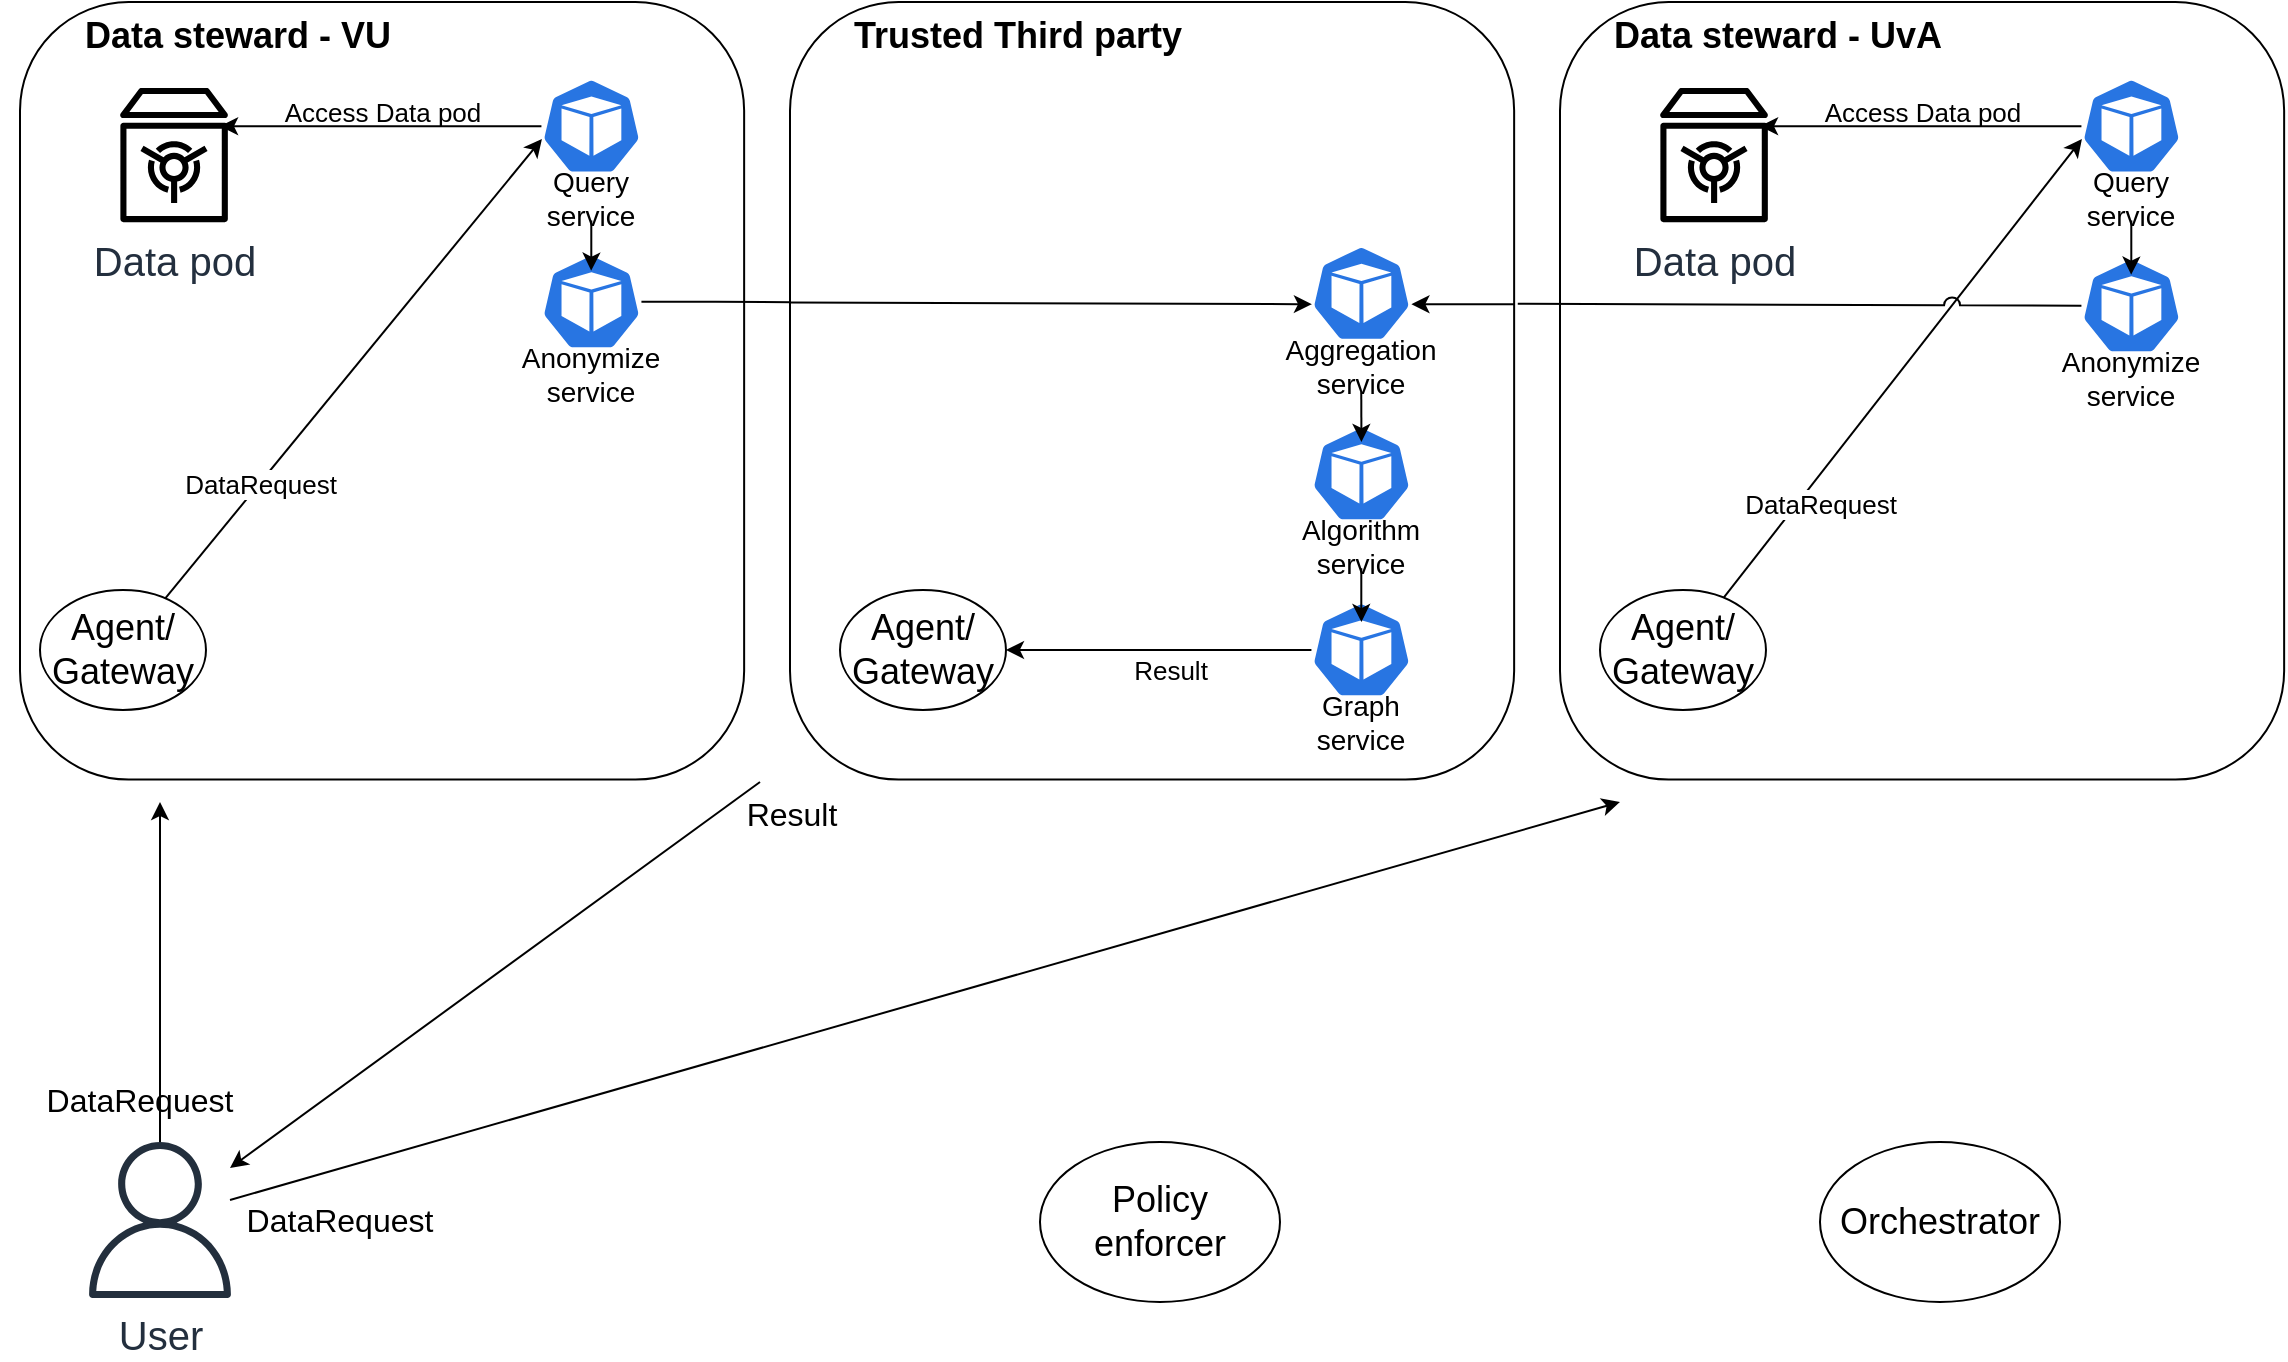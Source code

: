 <mxfile version="21.2.8" type="device">
  <diagram name="Page-1" id="IanU65lXr5YfgjGVrclR">
    <mxGraphModel dx="1313" dy="1036" grid="1" gridSize="10" guides="1" tooltips="1" connect="1" arrows="1" fold="1" page="1" pageScale="1" pageWidth="1169" pageHeight="827" math="0" shadow="0">
      <root>
        <UserObject label="" animation="show h92vyBFQPAxpP5EG-O4V-59 fade&#xa;show h92vyBFQPAxpP5EG-O4V-61 fade&#xa;wait 1000&#xa;" id="0">
          <mxCell />
        </UserObject>
        <mxCell id="1" parent="0" visible="0" />
        <mxCell id="ejBQTjxxGpx7nVnpFVH0-9" value="&lt;font style=&quot;font-size: 18px;&quot;&gt;Orchestrator&lt;/font&gt;" style="ellipse;whiteSpace=wrap;html=1;fontSize=18;" parent="1" vertex="1">
          <mxGeometry x="910" y="630" width="120" height="80" as="geometry" />
        </mxCell>
        <mxCell id="rK9YfflER0Mp0wtVrPLG-1" value="&lt;font style=&quot;font-size: 20px;&quot;&gt;User&lt;/font&gt;" style="sketch=0;outlineConnect=0;fontColor=#232F3E;gradientColor=none;fillColor=#232F3D;strokeColor=none;dashed=0;verticalLabelPosition=bottom;verticalAlign=top;align=center;html=1;fontSize=12;fontStyle=0;aspect=fixed;pointerEvents=1;shape=mxgraph.aws4.user;" parent="1" vertex="1">
          <mxGeometry x="41" y="630" width="78" height="78" as="geometry" />
        </mxCell>
        <mxCell id="ejBQTjxxGpx7nVnpFVH0-27" value="&lt;font style=&quot;font-size: 18px;&quot;&gt;Policy enforcer&lt;/font&gt;" style="ellipse;whiteSpace=wrap;html=1;fontSize=18;" parent="1" vertex="1">
          <mxGeometry x="520" y="630" width="120" height="80" as="geometry" />
        </mxCell>
        <mxCell id="1hLJXNPvr-CjMOHG3oBd-73" value="" style="group" parent="1" vertex="1" connectable="0">
          <mxGeometry x="10" y="60" width="362.069" height="388.79" as="geometry" />
        </mxCell>
        <mxCell id="1hLJXNPvr-CjMOHG3oBd-45" value="" style="rounded=1;whiteSpace=wrap;html=1;fontSize=18;" parent="1hLJXNPvr-CjMOHG3oBd-73" vertex="1">
          <mxGeometry width="362.069" height="388.79" as="geometry" />
        </mxCell>
        <mxCell id="1hLJXNPvr-CjMOHG3oBd-46" value="&lt;b style=&quot;font-size: 18px;&quot;&gt;Data steward - VU&lt;br&gt;&lt;/b&gt;" style="text;html=1;strokeColor=none;fillColor=none;align=center;verticalAlign=middle;whiteSpace=wrap;rounded=0;fontSize=18;" parent="1hLJXNPvr-CjMOHG3oBd-73" vertex="1">
          <mxGeometry x="20.002" width="177.944" height="34.075" as="geometry" />
        </mxCell>
        <mxCell id="1hLJXNPvr-CjMOHG3oBd-47" value="&lt;font style=&quot;font-size: 20px;&quot;&gt;Data pod&lt;/font&gt;" style="sketch=0;outlineConnect=0;fontColor=#232F3E;gradientColor=none;fillColor=#000000;strokeColor=none;dashed=0;verticalLabelPosition=bottom;verticalAlign=top;align=center;html=1;fontSize=12;fontStyle=0;aspect=fixed;pointerEvents=1;shape=mxgraph.aws4.vault;" parent="1hLJXNPvr-CjMOHG3oBd-73" vertex="1">
          <mxGeometry x="49.998" y="42.544" width="54.027" height="67.972" as="geometry" />
        </mxCell>
        <mxCell id="1hLJXNPvr-CjMOHG3oBd-50" value="&lt;font style=&quot;font-size: 18px;&quot;&gt;Agent/&lt;br&gt;Gateway&lt;br&gt;&lt;/font&gt;" style="ellipse;whiteSpace=wrap;html=1;fontSize=18;" parent="1hLJXNPvr-CjMOHG3oBd-73" vertex="1">
          <mxGeometry x="10" y="294" width="82.99" height="59.94" as="geometry" />
        </mxCell>
        <mxCell id="1hLJXNPvr-CjMOHG3oBd-51" value="" style="group" parent="1hLJXNPvr-CjMOHG3oBd-73" vertex="1" connectable="0">
          <mxGeometry x="257.143" y="37.412" width="57.143" height="71.889" as="geometry" />
        </mxCell>
        <mxCell id="1hLJXNPvr-CjMOHG3oBd-52" value="" style="sketch=0;html=1;dashed=0;whitespace=wrap;fillColor=#2875E2;strokeColor=#ffffff;points=[[0.005,0.63,0],[0.1,0.2,0],[0.9,0.2,0],[0.5,0,0],[0.995,0.63,0],[0.72,0.99,0],[0.5,1,0],[0.28,0.99,0]];verticalLabelPosition=bottom;align=center;verticalAlign=top;shape=mxgraph.kubernetes.icon;prIcon=pod" parent="1hLJXNPvr-CjMOHG3oBd-51" vertex="1">
          <mxGeometry x="3.571" width="50.0" height="49.362" as="geometry" />
        </mxCell>
        <mxCell id="1hLJXNPvr-CjMOHG3oBd-53" value="&lt;font style=&quot;font-size: 14px;&quot;&gt;Query service&lt;/font&gt;" style="text;html=1;strokeColor=none;fillColor=none;align=center;verticalAlign=middle;whiteSpace=wrap;rounded=0;" parent="1hLJXNPvr-CjMOHG3oBd-51" vertex="1">
          <mxGeometry y="49.882" width="57.143" height="22.007" as="geometry" />
        </mxCell>
        <mxCell id="1hLJXNPvr-CjMOHG3oBd-54" value="" style="group" parent="1hLJXNPvr-CjMOHG3oBd-73" vertex="1" connectable="0">
          <mxGeometry x="257.143" y="123.239" width="57.143" height="71.889" as="geometry" />
        </mxCell>
        <mxCell id="1hLJXNPvr-CjMOHG3oBd-55" value="" style="sketch=0;html=1;dashed=0;whitespace=wrap;fillColor=#2875E2;strokeColor=#ffffff;points=[[0.005,0.63,0],[0.1,0.2,0],[0.9,0.2,0],[0.5,0,0],[0.995,0.63,0],[0.72,0.99,0],[0.5,1,0],[0.28,0.99,0]];verticalLabelPosition=bottom;align=center;verticalAlign=top;shape=mxgraph.kubernetes.icon;prIcon=pod" parent="1hLJXNPvr-CjMOHG3oBd-54" vertex="1">
          <mxGeometry x="3.571" width="50.0" height="49.362" as="geometry" />
        </mxCell>
        <mxCell id="1hLJXNPvr-CjMOHG3oBd-56" value="&lt;font style=&quot;font-size: 14px;&quot;&gt;Anonymize service&lt;/font&gt;" style="text;html=1;strokeColor=none;fillColor=none;align=center;verticalAlign=middle;whiteSpace=wrap;rounded=0;" parent="1hLJXNPvr-CjMOHG3oBd-54" vertex="1">
          <mxGeometry y="49.882" width="57.143" height="22.007" as="geometry" />
        </mxCell>
        <mxCell id="1hLJXNPvr-CjMOHG3oBd-57" value="" style="group" parent="1hLJXNPvr-CjMOHG3oBd-73" vertex="1" connectable="0">
          <mxGeometry x="257.143" y="211.267" width="57.143" height="71.889" as="geometry" />
        </mxCell>
        <mxCell id="1hLJXNPvr-CjMOHG3oBd-58" value="" style="sketch=0;html=1;dashed=0;whitespace=wrap;fillColor=#2875E2;strokeColor=#ffffff;points=[[0.005,0.63,0],[0.1,0.2,0],[0.9,0.2,0],[0.5,0,0],[0.995,0.63,0],[0.72,0.99,0],[0.5,1,0],[0.28,0.99,0]];verticalLabelPosition=bottom;align=center;verticalAlign=top;shape=mxgraph.kubernetes.icon;prIcon=pod" parent="1hLJXNPvr-CjMOHG3oBd-57" vertex="1">
          <mxGeometry x="3.571" width="50.0" height="49.362" as="geometry" />
        </mxCell>
        <mxCell id="1hLJXNPvr-CjMOHG3oBd-59" value="&lt;font style=&quot;font-size: 14px;&quot;&gt;Algorithm service&lt;/font&gt;" style="text;html=1;strokeColor=none;fillColor=none;align=center;verticalAlign=middle;whiteSpace=wrap;rounded=0;" parent="1hLJXNPvr-CjMOHG3oBd-57" vertex="1">
          <mxGeometry y="49.882" width="57.143" height="22.007" as="geometry" />
        </mxCell>
        <mxCell id="1hLJXNPvr-CjMOHG3oBd-60" value="" style="group" parent="1hLJXNPvr-CjMOHG3oBd-73" vertex="1" connectable="0">
          <mxGeometry x="257.143" y="299.295" width="57.143" height="71.889" as="geometry" />
        </mxCell>
        <mxCell id="1hLJXNPvr-CjMOHG3oBd-61" value="" style="sketch=0;html=1;dashed=0;whitespace=wrap;fillColor=#2875E2;strokeColor=#ffffff;points=[[0.005,0.63,0],[0.1,0.2,0],[0.9,0.2,0],[0.5,0,0],[0.995,0.63,0],[0.72,0.99,0],[0.5,1,0],[0.28,0.99,0]];verticalLabelPosition=bottom;align=center;verticalAlign=top;shape=mxgraph.kubernetes.icon;prIcon=pod" parent="1hLJXNPvr-CjMOHG3oBd-60" vertex="1">
          <mxGeometry x="3.571" width="50.0" height="49.362" as="geometry" />
        </mxCell>
        <mxCell id="1hLJXNPvr-CjMOHG3oBd-62" value="&lt;font style=&quot;font-size: 14px;&quot;&gt;Graph service&lt;/font&gt;" style="text;html=1;strokeColor=none;fillColor=none;align=center;verticalAlign=middle;whiteSpace=wrap;rounded=0;" parent="1hLJXNPvr-CjMOHG3oBd-60" vertex="1">
          <mxGeometry y="49.882" width="57.143" height="22.007" as="geometry" />
        </mxCell>
        <mxCell id="1hLJXNPvr-CjMOHG3oBd-65" value="&lt;font style=&quot;font-size: 13px;&quot;&gt;Access Data pod&lt;/font&gt;" style="edgeLabel;html=1;align=center;verticalAlign=middle;resizable=0;points=[];" parent="1hLJXNPvr-CjMOHG3oBd-73" vertex="1" connectable="0">
          <mxGeometry x="180.714" y="55.111" as="geometry" />
        </mxCell>
        <mxCell id="1hLJXNPvr-CjMOHG3oBd-69" style="edgeStyle=orthogonalEdgeStyle;rounded=0;orthogonalLoop=1;jettySize=auto;html=1;entryX=0.497;entryY=0.184;entryDx=0;entryDy=0;entryPerimeter=0;" parent="1hLJXNPvr-CjMOHG3oBd-73" source="1hLJXNPvr-CjMOHG3oBd-53" target="1hLJXNPvr-CjMOHG3oBd-55" edge="1">
          <mxGeometry relative="1" as="geometry" />
        </mxCell>
        <mxCell id="1hLJXNPvr-CjMOHG3oBd-70" style="edgeStyle=orthogonalEdgeStyle;rounded=0;orthogonalLoop=1;jettySize=auto;html=1;entryX=0.5;entryY=0.177;entryDx=0;entryDy=0;entryPerimeter=0;" parent="1hLJXNPvr-CjMOHG3oBd-73" source="1hLJXNPvr-CjMOHG3oBd-56" target="1hLJXNPvr-CjMOHG3oBd-58" edge="1">
          <mxGeometry relative="1" as="geometry" />
        </mxCell>
        <mxCell id="1hLJXNPvr-CjMOHG3oBd-71" style="edgeStyle=orthogonalEdgeStyle;rounded=0;orthogonalLoop=1;jettySize=auto;html=1;entryX=0.5;entryY=0.217;entryDx=0;entryDy=0;entryPerimeter=0;" parent="1hLJXNPvr-CjMOHG3oBd-73" source="1hLJXNPvr-CjMOHG3oBd-59" target="1hLJXNPvr-CjMOHG3oBd-61" edge="1">
          <mxGeometry relative="1" as="geometry" />
        </mxCell>
        <mxCell id="1hLJXNPvr-CjMOHG3oBd-48" style="rounded=0;orthogonalLoop=1;jettySize=auto;html=1;entryX=0.005;entryY=0.63;entryDx=0;entryDy=0;entryPerimeter=0;" parent="1hLJXNPvr-CjMOHG3oBd-73" source="1hLJXNPvr-CjMOHG3oBd-50" target="1hLJXNPvr-CjMOHG3oBd-52" edge="1">
          <mxGeometry relative="1" as="geometry" />
        </mxCell>
        <mxCell id="1hLJXNPvr-CjMOHG3oBd-49" value="&lt;font style=&quot;font-size: 13px;&quot;&gt;DataRequest&lt;/font&gt;" style="edgeLabel;html=1;align=center;verticalAlign=middle;resizable=0;points=[];" parent="1hLJXNPvr-CjMOHG3oBd-48" vertex="1" connectable="0">
          <mxGeometry x="-0.082" y="-1" relative="1" as="geometry">
            <mxPoint x="-30" y="57" as="offset" />
          </mxGeometry>
        </mxCell>
        <mxCell id="1hLJXNPvr-CjMOHG3oBd-72" style="edgeStyle=orthogonalEdgeStyle;rounded=0;orthogonalLoop=1;jettySize=auto;html=1;entryX=0.926;entryY=0.285;entryDx=0;entryDy=0;entryPerimeter=0;" parent="1hLJXNPvr-CjMOHG3oBd-73" source="1hLJXNPvr-CjMOHG3oBd-52" target="1hLJXNPvr-CjMOHG3oBd-47" edge="1">
          <mxGeometry relative="1" as="geometry" />
        </mxCell>
        <mxCell id="1hLJXNPvr-CjMOHG3oBd-99" value="" style="group" parent="1" vertex="1" connectable="0">
          <mxGeometry x="780" y="60" width="362.069" height="388.79" as="geometry" />
        </mxCell>
        <mxCell id="1hLJXNPvr-CjMOHG3oBd-74" value="" style="rounded=1;whiteSpace=wrap;html=1;fontSize=18;" parent="1hLJXNPvr-CjMOHG3oBd-99" vertex="1">
          <mxGeometry width="362.069" height="388.79" as="geometry" />
        </mxCell>
        <mxCell id="1hLJXNPvr-CjMOHG3oBd-75" value="&lt;b style=&quot;font-size: 18px;&quot;&gt;Data steward - UvA&lt;br&gt;&lt;/b&gt;" style="text;html=1;strokeColor=none;fillColor=none;align=center;verticalAlign=middle;whiteSpace=wrap;rounded=0;fontSize=18;" parent="1hLJXNPvr-CjMOHG3oBd-99" vertex="1">
          <mxGeometry x="20.002" width="177.944" height="34.075" as="geometry" />
        </mxCell>
        <mxCell id="1hLJXNPvr-CjMOHG3oBd-76" value="&lt;font style=&quot;font-size: 20px;&quot;&gt;Data pod&lt;/font&gt;" style="sketch=0;outlineConnect=0;fontColor=#232F3E;gradientColor=none;fillColor=#000000;strokeColor=none;dashed=0;verticalLabelPosition=bottom;verticalAlign=top;align=center;html=1;fontSize=12;fontStyle=0;aspect=fixed;pointerEvents=1;shape=mxgraph.aws4.vault;" parent="1hLJXNPvr-CjMOHG3oBd-99" vertex="1">
          <mxGeometry x="49.998" y="42.544" width="54.027" height="67.972" as="geometry" />
        </mxCell>
        <mxCell id="1hLJXNPvr-CjMOHG3oBd-79" value="&lt;font style=&quot;font-size: 18px;&quot;&gt;Agent/&lt;br&gt;Gateway&lt;br&gt;&lt;/font&gt;" style="ellipse;whiteSpace=wrap;html=1;fontSize=18;" parent="1hLJXNPvr-CjMOHG3oBd-99" vertex="1">
          <mxGeometry x="20" y="294" width="82.99" height="59.94" as="geometry" />
        </mxCell>
        <mxCell id="1hLJXNPvr-CjMOHG3oBd-80" value="" style="group" parent="1hLJXNPvr-CjMOHG3oBd-99" vertex="1" connectable="0">
          <mxGeometry x="257.143" y="37.412" width="57.143" height="71.889" as="geometry" />
        </mxCell>
        <mxCell id="1hLJXNPvr-CjMOHG3oBd-81" value="" style="sketch=0;html=1;dashed=0;whitespace=wrap;fillColor=#2875E2;strokeColor=#ffffff;points=[[0.005,0.63,0],[0.1,0.2,0],[0.9,0.2,0],[0.5,0,0],[0.995,0.63,0],[0.72,0.99,0],[0.5,1,0],[0.28,0.99,0]];verticalLabelPosition=bottom;align=center;verticalAlign=top;shape=mxgraph.kubernetes.icon;prIcon=pod" parent="1hLJXNPvr-CjMOHG3oBd-80" vertex="1">
          <mxGeometry x="3.571" width="50.0" height="49.362" as="geometry" />
        </mxCell>
        <mxCell id="1hLJXNPvr-CjMOHG3oBd-82" value="&lt;font style=&quot;font-size: 14px;&quot;&gt;Query service&lt;/font&gt;" style="text;html=1;strokeColor=none;fillColor=none;align=center;verticalAlign=middle;whiteSpace=wrap;rounded=0;" parent="1hLJXNPvr-CjMOHG3oBd-80" vertex="1">
          <mxGeometry y="49.882" width="57.143" height="22.007" as="geometry" />
        </mxCell>
        <mxCell id="1hLJXNPvr-CjMOHG3oBd-83" value="" style="group" parent="1hLJXNPvr-CjMOHG3oBd-99" vertex="1" connectable="0">
          <mxGeometry x="257.143" y="123.239" width="57.143" height="71.889" as="geometry" />
        </mxCell>
        <mxCell id="1hLJXNPvr-CjMOHG3oBd-84" value="" style="sketch=0;html=1;dashed=0;whitespace=wrap;fillColor=#2875E2;strokeColor=#ffffff;points=[[0.005,0.63,0],[0.1,0.2,0],[0.9,0.2,0],[0.5,0,0],[0.995,0.63,0],[0.72,0.99,0],[0.5,1,0],[0.28,0.99,0]];verticalLabelPosition=bottom;align=center;verticalAlign=top;shape=mxgraph.kubernetes.icon;prIcon=pod" parent="1hLJXNPvr-CjMOHG3oBd-83" vertex="1">
          <mxGeometry x="3.571" width="50.0" height="49.362" as="geometry" />
        </mxCell>
        <mxCell id="1hLJXNPvr-CjMOHG3oBd-85" value="&lt;font style=&quot;font-size: 14px;&quot;&gt;Anonymize service&lt;/font&gt;" style="text;html=1;strokeColor=none;fillColor=none;align=center;verticalAlign=middle;whiteSpace=wrap;rounded=0;" parent="1hLJXNPvr-CjMOHG3oBd-83" vertex="1">
          <mxGeometry y="49.882" width="57.143" height="22.007" as="geometry" />
        </mxCell>
        <mxCell id="1hLJXNPvr-CjMOHG3oBd-86" value="" style="group" parent="1hLJXNPvr-CjMOHG3oBd-99" vertex="1" connectable="0">
          <mxGeometry x="257.143" y="211.267" width="57.143" height="71.889" as="geometry" />
        </mxCell>
        <mxCell id="1hLJXNPvr-CjMOHG3oBd-87" value="" style="sketch=0;html=1;dashed=0;whitespace=wrap;fillColor=#2875E2;strokeColor=#ffffff;points=[[0.005,0.63,0],[0.1,0.2,0],[0.9,0.2,0],[0.5,0,0],[0.995,0.63,0],[0.72,0.99,0],[0.5,1,0],[0.28,0.99,0]];verticalLabelPosition=bottom;align=center;verticalAlign=top;shape=mxgraph.kubernetes.icon;prIcon=pod" parent="1hLJXNPvr-CjMOHG3oBd-86" vertex="1">
          <mxGeometry x="3.571" width="50.0" height="49.362" as="geometry" />
        </mxCell>
        <mxCell id="1hLJXNPvr-CjMOHG3oBd-88" value="&lt;font style=&quot;font-size: 14px;&quot;&gt;Algorithm service&lt;/font&gt;" style="text;html=1;strokeColor=none;fillColor=none;align=center;verticalAlign=middle;whiteSpace=wrap;rounded=0;" parent="1hLJXNPvr-CjMOHG3oBd-86" vertex="1">
          <mxGeometry y="49.882" width="57.143" height="22.007" as="geometry" />
        </mxCell>
        <mxCell id="1hLJXNPvr-CjMOHG3oBd-89" value="" style="group" parent="1hLJXNPvr-CjMOHG3oBd-99" vertex="1" connectable="0">
          <mxGeometry x="257.143" y="299.295" width="57.143" height="71.889" as="geometry" />
        </mxCell>
        <mxCell id="1hLJXNPvr-CjMOHG3oBd-90" value="" style="sketch=0;html=1;dashed=0;whitespace=wrap;fillColor=#2875E2;strokeColor=#ffffff;points=[[0.005,0.63,0],[0.1,0.2,0],[0.9,0.2,0],[0.5,0,0],[0.995,0.63,0],[0.72,0.99,0],[0.5,1,0],[0.28,0.99,0]];verticalLabelPosition=bottom;align=center;verticalAlign=top;shape=mxgraph.kubernetes.icon;prIcon=pod" parent="1hLJXNPvr-CjMOHG3oBd-89" vertex="1">
          <mxGeometry x="3.571" width="50.0" height="49.362" as="geometry" />
        </mxCell>
        <mxCell id="1hLJXNPvr-CjMOHG3oBd-91" value="&lt;font style=&quot;font-size: 14px;&quot;&gt;Graph service&lt;/font&gt;" style="text;html=1;strokeColor=none;fillColor=none;align=center;verticalAlign=middle;whiteSpace=wrap;rounded=0;" parent="1hLJXNPvr-CjMOHG3oBd-89" vertex="1">
          <mxGeometry y="49.882" width="57.143" height="22.007" as="geometry" />
        </mxCell>
        <mxCell id="1hLJXNPvr-CjMOHG3oBd-94" value="&lt;font style=&quot;font-size: 13px;&quot;&gt;Access Data pod&lt;/font&gt;" style="edgeLabel;html=1;align=center;verticalAlign=middle;resizable=0;points=[];" parent="1hLJXNPvr-CjMOHG3oBd-99" vertex="1" connectable="0">
          <mxGeometry x="180.714" y="55.111" as="geometry" />
        </mxCell>
        <mxCell id="1hLJXNPvr-CjMOHG3oBd-95" style="edgeStyle=orthogonalEdgeStyle;rounded=0;orthogonalLoop=1;jettySize=auto;html=1;entryX=0.497;entryY=0.184;entryDx=0;entryDy=0;entryPerimeter=0;" parent="1hLJXNPvr-CjMOHG3oBd-99" source="1hLJXNPvr-CjMOHG3oBd-82" target="1hLJXNPvr-CjMOHG3oBd-84" edge="1">
          <mxGeometry relative="1" as="geometry" />
        </mxCell>
        <mxCell id="1hLJXNPvr-CjMOHG3oBd-96" style="edgeStyle=orthogonalEdgeStyle;rounded=0;orthogonalLoop=1;jettySize=auto;html=1;entryX=0.5;entryY=0.177;entryDx=0;entryDy=0;entryPerimeter=0;" parent="1hLJXNPvr-CjMOHG3oBd-99" source="1hLJXNPvr-CjMOHG3oBd-85" target="1hLJXNPvr-CjMOHG3oBd-87" edge="1">
          <mxGeometry relative="1" as="geometry" />
        </mxCell>
        <mxCell id="1hLJXNPvr-CjMOHG3oBd-97" style="edgeStyle=orthogonalEdgeStyle;rounded=0;orthogonalLoop=1;jettySize=auto;html=1;entryX=0.5;entryY=0.217;entryDx=0;entryDy=0;entryPerimeter=0;" parent="1hLJXNPvr-CjMOHG3oBd-99" source="1hLJXNPvr-CjMOHG3oBd-88" target="1hLJXNPvr-CjMOHG3oBd-90" edge="1">
          <mxGeometry relative="1" as="geometry" />
        </mxCell>
        <mxCell id="1hLJXNPvr-CjMOHG3oBd-77" style="rounded=0;orthogonalLoop=1;jettySize=auto;html=1;entryX=0.005;entryY=0.63;entryDx=0;entryDy=0;entryPerimeter=0;" parent="1hLJXNPvr-CjMOHG3oBd-99" source="1hLJXNPvr-CjMOHG3oBd-79" target="1hLJXNPvr-CjMOHG3oBd-81" edge="1">
          <mxGeometry relative="1" as="geometry" />
        </mxCell>
        <mxCell id="1hLJXNPvr-CjMOHG3oBd-78" value="&lt;font style=&quot;font-size: 13px;&quot;&gt;DataRequest&lt;/font&gt;" style="edgeLabel;html=1;align=center;verticalAlign=middle;resizable=0;points=[];" parent="1hLJXNPvr-CjMOHG3oBd-77" vertex="1" connectable="0">
          <mxGeometry x="-0.082" y="-1" relative="1" as="geometry">
            <mxPoint x="-35" y="67" as="offset" />
          </mxGeometry>
        </mxCell>
        <mxCell id="1hLJXNPvr-CjMOHG3oBd-98" style="edgeStyle=orthogonalEdgeStyle;rounded=0;orthogonalLoop=1;jettySize=auto;html=1;entryX=0.926;entryY=0.285;entryDx=0;entryDy=0;entryPerimeter=0;" parent="1hLJXNPvr-CjMOHG3oBd-99" source="1hLJXNPvr-CjMOHG3oBd-81" target="1hLJXNPvr-CjMOHG3oBd-76" edge="1">
          <mxGeometry relative="1" as="geometry" />
        </mxCell>
        <object label="archetype-arrives" id="_XR76nhHlAqlG2cMq_mx-5">
          <mxCell parent="0" visible="0" />
        </object>
        <mxCell id="_XR76nhHlAqlG2cMq_mx-6" value="" style="endArrow=classic;html=1;rounded=0;" parent="_XR76nhHlAqlG2cMq_mx-5" edge="1">
          <mxGeometry width="50" height="50" relative="1" as="geometry">
            <mxPoint x="580" y="810" as="sourcePoint" />
            <mxPoint x="580" y="710" as="targetPoint" />
          </mxGeometry>
        </mxCell>
        <mxCell id="_XR76nhHlAqlG2cMq_mx-7" value="&lt;ul style=&quot;border-color: var(--border-color); font-size: 16px; text-align: left;&quot;&gt;&lt;li style=&quot;border-color: var(--border-color);&quot;&gt;New archetype pattern for this agreement&lt;/li&gt;&lt;li style=&quot;border-color: var(--border-color);&quot;&gt;&lt;span style=&quot;border-color: var(--border-color);&quot;&gt;Invalidate accessTokens for associated users&lt;/span&gt;&lt;/li&gt;&lt;/ul&gt;" style="text;html=1;strokeColor=none;fillColor=none;align=center;verticalAlign=middle;whiteSpace=wrap;rounded=0;" parent="_XR76nhHlAqlG2cMq_mx-5" vertex="1">
          <mxGeometry x="570" y="750" width="350" height="60" as="geometry" />
        </mxCell>
        <object label="Requests-send-out" id="_XR76nhHlAqlG2cMq_mx-14">
          <mxCell parent="0" visible="0" />
        </object>
        <mxCell id="_XR76nhHlAqlG2cMq_mx-15" style="edgeStyle=orthogonalEdgeStyle;rounded=0;orthogonalLoop=1;jettySize=auto;html=1;curved=1;entryX=0;entryY=1;entryDx=0;entryDy=0;" parent="_XR76nhHlAqlG2cMq_mx-14" edge="1">
          <mxGeometry relative="1" as="geometry">
            <mxPoint x="80" y="708" as="sourcePoint" />
            <mxPoint x="538" y="698" as="targetPoint" />
            <Array as="points">
              <mxPoint x="80" y="730" />
              <mxPoint x="538" y="730" />
            </Array>
          </mxGeometry>
        </mxCell>
        <mxCell id="_XR76nhHlAqlG2cMq_mx-16" value="&lt;font style=&quot;font-size: 16px;&quot;&gt;TokenRefresh&lt;/font&gt;" style="edgeLabel;html=1;align=center;verticalAlign=middle;resizable=0;points=[];" parent="_XR76nhHlAqlG2cMq_mx-15" vertex="1" connectable="0">
          <mxGeometry x="0.044" y="-2" relative="1" as="geometry">
            <mxPoint x="-15" y="8" as="offset" />
          </mxGeometry>
        </mxCell>
        <mxCell id="_XR76nhHlAqlG2cMq_mx-17" style="edgeStyle=orthogonalEdgeStyle;rounded=0;orthogonalLoop=1;jettySize=auto;html=1;" parent="_XR76nhHlAqlG2cMq_mx-14" edge="1">
          <mxGeometry relative="1" as="geometry">
            <mxPoint x="640" y="670" as="sourcePoint" />
            <mxPoint x="910" y="670" as="targetPoint" />
          </mxGeometry>
        </mxCell>
        <mxCell id="_XR76nhHlAqlG2cMq_mx-18" style="edgeStyle=orthogonalEdgeStyle;rounded=0;orthogonalLoop=1;jettySize=auto;html=1;" parent="_XR76nhHlAqlG2cMq_mx-14" edge="1">
          <mxGeometry relative="1" as="geometry">
            <mxPoint x="528" y="650" as="sourcePoint" />
            <mxPoint x="115" y="650" as="targetPoint" />
            <Array as="points">
              <mxPoint x="220" y="650" />
              <mxPoint x="220" y="650" />
            </Array>
          </mxGeometry>
        </mxCell>
        <mxCell id="_XR76nhHlAqlG2cMq_mx-19" value="&lt;font style=&quot;font-size: 16px;&quot;&gt;AcceptedDataRequest&lt;/font&gt;" style="edgeLabel;html=1;align=center;verticalAlign=middle;resizable=0;points=[];" parent="_XR76nhHlAqlG2cMq_mx-18" vertex="1" connectable="0">
          <mxGeometry x="-0.006" y="-1" relative="1" as="geometry">
            <mxPoint x="-13" y="13" as="offset" />
          </mxGeometry>
        </mxCell>
        <mxCell id="_XR76nhHlAqlG2cMq_mx-20" value="&lt;font style=&quot;&quot;&gt;&lt;font style=&quot;font-size: 16px;&quot;&gt;OrchestratorRequest&lt;/font&gt;&lt;br&gt;&lt;/font&gt;" style="text;html=1;strokeColor=none;fillColor=none;align=center;verticalAlign=middle;whiteSpace=wrap;rounded=0;" parent="_XR76nhHlAqlG2cMq_mx-14" vertex="1">
          <mxGeometry x="670" y="670" width="210" height="40" as="geometry" />
        </mxCell>
        <mxCell id="1hLJXNPvr-CjMOHG3oBd-9" value="" style="endArrow=classic;html=1;rounded=0;" parent="_XR76nhHlAqlG2cMq_mx-14" edge="1">
          <mxGeometry width="50" height="50" relative="1" as="geometry">
            <mxPoint x="660" y="460" as="sourcePoint" />
            <mxPoint x="130" y="620" as="targetPoint" />
          </mxGeometry>
        </mxCell>
        <mxCell id="1hLJXNPvr-CjMOHG3oBd-10" value="&lt;font style=&quot;font-size: 16px;&quot;&gt;TokenExpired&lt;/font&gt;" style="edgeLabel;html=1;align=center;verticalAlign=middle;resizable=0;points=[];" parent="1hLJXNPvr-CjMOHG3oBd-9" vertex="1" connectable="0">
          <mxGeometry x="0.316" y="1" relative="1" as="geometry">
            <mxPoint x="57" y="7" as="offset" />
          </mxGeometry>
        </mxCell>
        <mxCell id="1hLJXNPvr-CjMOHG3oBd-13" style="edgeStyle=orthogonalEdgeStyle;rounded=0;orthogonalLoop=1;jettySize=auto;html=1;entryX=1.001;entryY=0.86;entryDx=0;entryDy=0;curved=1;exitX=0;exitY=0;exitDx=0;exitDy=0;entryPerimeter=0;" parent="_XR76nhHlAqlG2cMq_mx-14" target="1hLJXNPvr-CjMOHG3oBd-45" edge="1">
          <mxGeometry relative="1" as="geometry">
            <mxPoint x="928" y="642" as="sourcePoint" />
            <mxPoint x="585" y="541" as="targetPoint" />
            <Array as="points">
              <mxPoint x="928" y="394" />
            </Array>
          </mxGeometry>
        </mxCell>
        <mxCell id="1hLJXNPvr-CjMOHG3oBd-112" style="rounded=0;orthogonalLoop=1;jettySize=auto;html=1;entryX=0.403;entryY=1.001;entryDx=0;entryDy=0;exitX=0;exitY=0;exitDx=0;exitDy=0;entryPerimeter=0;" parent="_XR76nhHlAqlG2cMq_mx-14" edge="1">
          <mxGeometry relative="1" as="geometry">
            <mxPoint x="928" y="642" as="sourcePoint" />
            <mxPoint x="926" y="449" as="targetPoint" />
          </mxGeometry>
        </mxCell>
        <mxCell id="1hLJXNPvr-CjMOHG3oBd-113" value="" style="endArrow=classic;html=1;rounded=0;" parent="_XR76nhHlAqlG2cMq_mx-14" edge="1">
          <mxGeometry width="50" height="50" relative="1" as="geometry">
            <mxPoint x="80" y="460" as="sourcePoint" />
            <mxPoint x="80" y="610" as="targetPoint" />
          </mxGeometry>
        </mxCell>
        <mxCell id="1hLJXNPvr-CjMOHG3oBd-114" value="&lt;font style=&quot;font-size: 16px;&quot;&gt;TokenExpired&lt;/font&gt;" style="edgeLabel;html=1;align=center;verticalAlign=middle;resizable=0;points=[];" parent="1hLJXNPvr-CjMOHG3oBd-113" vertex="1" connectable="0">
          <mxGeometry x="0.316" y="1" relative="1" as="geometry">
            <mxPoint x="57" y="7" as="offset" />
          </mxGeometry>
        </mxCell>
        <mxCell id="1hLJXNPvr-CjMOHG3oBd-115" value="&lt;font style=&quot;font-size: 16px;&quot;&gt;CompositionRequest&lt;/font&gt;" style="edgeLabel;html=1;align=center;verticalAlign=middle;resizable=0;points=[];" parent="_XR76nhHlAqlG2cMq_mx-14" vertex="1" connectable="0">
          <mxGeometry x="1010.0" y="599.996" as="geometry" />
        </mxCell>
        <mxCell id="1hLJXNPvr-CjMOHG3oBd-220" value="1" style="ellipse;whiteSpace=wrap;html=1;aspect=fixed;strokeWidth=2;fontFamily=Tahoma;spacingBottom=4;spacingRight=2;strokeColor=#d3d3d3;" parent="_XR76nhHlAqlG2cMq_mx-14" vertex="1">
          <mxGeometry x="555" y="760" width="20" height="20" as="geometry" />
        </mxCell>
        <mxCell id="1hLJXNPvr-CjMOHG3oBd-221" value="2" style="ellipse;whiteSpace=wrap;html=1;aspect=fixed;strokeWidth=2;fontFamily=Tahoma;spacingBottom=4;spacingRight=2;strokeColor=#d3d3d3;" parent="_XR76nhHlAqlG2cMq_mx-14" vertex="1">
          <mxGeometry x="750" y="648" width="20" height="20" as="geometry" />
        </mxCell>
        <mxCell id="1hLJXNPvr-CjMOHG3oBd-222" value="2" style="ellipse;whiteSpace=wrap;html=1;aspect=fixed;strokeWidth=2;fontFamily=Tahoma;spacingBottom=4;spacingRight=2;strokeColor=#d3d3d3;" parent="_XR76nhHlAqlG2cMq_mx-14" vertex="1">
          <mxGeometry x="350" y="520" width="20" height="20" as="geometry" />
        </mxCell>
        <mxCell id="1hLJXNPvr-CjMOHG3oBd-223" value="2" style="ellipse;whiteSpace=wrap;html=1;aspect=fixed;strokeWidth=2;fontFamily=Tahoma;spacingBottom=4;spacingRight=2;strokeColor=#d3d3d3;" parent="_XR76nhHlAqlG2cMq_mx-14" vertex="1">
          <mxGeometry x="60" y="520" width="20" height="20" as="geometry" />
        </mxCell>
        <mxCell id="1hLJXNPvr-CjMOHG3oBd-224" value="3" style="ellipse;whiteSpace=wrap;html=1;aspect=fixed;strokeWidth=2;fontFamily=Tahoma;spacingBottom=4;spacingRight=2;strokeColor=#d3d3d3;" parent="_XR76nhHlAqlG2cMq_mx-14" vertex="1">
          <mxGeometry x="890" y="590" width="20" height="20" as="geometry" />
        </mxCell>
        <mxCell id="1hLJXNPvr-CjMOHG3oBd-225" value="4" style="ellipse;whiteSpace=wrap;html=1;aspect=fixed;strokeWidth=2;fontFamily=Tahoma;spacingBottom=4;spacingRight=2;strokeColor=#d3d3d3;" parent="_XR76nhHlAqlG2cMq_mx-14" vertex="1">
          <mxGeometry x="300" y="750" width="20" height="20" as="geometry" />
        </mxCell>
        <mxCell id="1hLJXNPvr-CjMOHG3oBd-226" value="5" style="ellipse;whiteSpace=wrap;html=1;aspect=fixed;strokeWidth=2;fontFamily=Tahoma;spacingBottom=4;spacingRight=2;strokeColor=#d3d3d3;" parent="_XR76nhHlAqlG2cMq_mx-14" vertex="1">
          <mxGeometry x="300" y="670" width="20" height="20" as="geometry" />
        </mxCell>
        <object label="Results-Datarequest-loop" id="1hLJXNPvr-CjMOHG3oBd-1">
          <mxCell parent="0" visible="0" />
        </object>
        <mxCell id="1hLJXNPvr-CjMOHG3oBd-2" value="&lt;font style=&quot;font-size: 16px;&quot;&gt;DataRequest&lt;/font&gt;" style="text;html=1;strokeColor=none;fillColor=none;align=center;verticalAlign=middle;whiteSpace=wrap;rounded=0;" parent="1hLJXNPvr-CjMOHG3oBd-1" vertex="1">
          <mxGeometry x="90" y="510" width="100" height="37" as="geometry" />
        </mxCell>
        <mxCell id="1hLJXNPvr-CjMOHG3oBd-3" value="&lt;font style=&quot;&quot;&gt;&lt;font style=&quot;font-size: 16px;&quot;&gt;Result&lt;/font&gt;&lt;br&gt;&lt;/font&gt;" style="text;html=1;strokeColor=none;fillColor=none;align=center;verticalAlign=middle;whiteSpace=wrap;rounded=0;" parent="1hLJXNPvr-CjMOHG3oBd-1" vertex="1">
          <mxGeometry x="20" y="510" width="50" height="30" as="geometry" />
        </mxCell>
        <mxCell id="1hLJXNPvr-CjMOHG3oBd-4" value="" style="endArrow=none;html=1;rounded=0;startArrow=classic;startFill=1;endFill=0;" parent="1hLJXNPvr-CjMOHG3oBd-1" edge="1">
          <mxGeometry width="50" height="50" relative="1" as="geometry">
            <mxPoint x="140" y="610" as="sourcePoint" />
            <mxPoint x="750" y="420" as="targetPoint" />
          </mxGeometry>
        </mxCell>
        <mxCell id="1hLJXNPvr-CjMOHG3oBd-5" value="" style="endArrow=classic;html=1;rounded=0;" parent="1hLJXNPvr-CjMOHG3oBd-1" edge="1">
          <mxGeometry width="50" height="50" relative="1" as="geometry">
            <mxPoint x="150" y="620" as="sourcePoint" />
            <mxPoint x="750" y="430" as="targetPoint" />
          </mxGeometry>
        </mxCell>
        <mxCell id="1hLJXNPvr-CjMOHG3oBd-104" value="" style="endArrow=classic;html=1;rounded=0;" parent="1hLJXNPvr-CjMOHG3oBd-1" edge="1">
          <mxGeometry width="50" height="50" relative="1" as="geometry">
            <mxPoint x="90" y="590" as="sourcePoint" />
            <mxPoint x="90" y="470" as="targetPoint" />
          </mxGeometry>
        </mxCell>
        <mxCell id="1hLJXNPvr-CjMOHG3oBd-105" value="" style="endArrow=none;html=1;rounded=0;startArrow=classic;startFill=1;endFill=0;" parent="1hLJXNPvr-CjMOHG3oBd-1" edge="1">
          <mxGeometry width="50" height="50" relative="1" as="geometry">
            <mxPoint x="79.47" y="590" as="sourcePoint" />
            <mxPoint x="79.47" y="470" as="targetPoint" />
          </mxGeometry>
        </mxCell>
        <mxCell id="1hLJXNPvr-CjMOHG3oBd-106" value="&lt;font style=&quot;&quot;&gt;&lt;font style=&quot;font-size: 16px;&quot;&gt;Result&lt;/font&gt;&lt;br&gt;&lt;/font&gt;" style="text;html=1;strokeColor=none;fillColor=none;align=center;verticalAlign=middle;whiteSpace=wrap;rounded=0;" parent="1hLJXNPvr-CjMOHG3oBd-1" vertex="1">
          <mxGeometry x="410" y="470" width="80" height="37" as="geometry" />
        </mxCell>
        <mxCell id="1hLJXNPvr-CjMOHG3oBd-107" value="&lt;font style=&quot;font-size: 16px;&quot;&gt;DataRequest&lt;/font&gt;" style="text;html=1;strokeColor=none;fillColor=none;align=center;verticalAlign=middle;whiteSpace=wrap;rounded=0;" parent="1hLJXNPvr-CjMOHG3oBd-1" vertex="1">
          <mxGeometry x="405" y="526" width="140" height="37" as="geometry" />
        </mxCell>
        <mxCell id="1hLJXNPvr-CjMOHG3oBd-148" value="TTP-Background" parent="0" />
        <mxCell id="1hLJXNPvr-CjMOHG3oBd-149" value="&lt;font style=&quot;font-size: 18px;&quot;&gt;Orchestrator&lt;/font&gt;" style="ellipse;whiteSpace=wrap;html=1;fontSize=18;" parent="1hLJXNPvr-CjMOHG3oBd-148" vertex="1">
          <mxGeometry x="910" y="630" width="120" height="80" as="geometry" />
        </mxCell>
        <mxCell id="1hLJXNPvr-CjMOHG3oBd-151" value="&lt;font style=&quot;font-size: 20px;&quot;&gt;User&lt;/font&gt;" style="sketch=0;outlineConnect=0;fontColor=#232F3E;gradientColor=none;fillColor=#232F3D;strokeColor=none;dashed=0;verticalLabelPosition=bottom;verticalAlign=top;align=center;html=1;fontSize=12;fontStyle=0;aspect=fixed;pointerEvents=1;shape=mxgraph.aws4.user;" parent="1hLJXNPvr-CjMOHG3oBd-148" vertex="1">
          <mxGeometry x="41" y="630" width="78" height="78" as="geometry" />
        </mxCell>
        <mxCell id="1hLJXNPvr-CjMOHG3oBd-152" value="&lt;font style=&quot;font-size: 18px;&quot;&gt;Policy enforcer&lt;/font&gt;" style="ellipse;whiteSpace=wrap;html=1;fontSize=18;" parent="1hLJXNPvr-CjMOHG3oBd-148" vertex="1">
          <mxGeometry x="520" y="630" width="120" height="80" as="geometry" />
        </mxCell>
        <mxCell id="1hLJXNPvr-CjMOHG3oBd-153" value="" style="group" parent="1hLJXNPvr-CjMOHG3oBd-148" vertex="1" connectable="0">
          <mxGeometry x="10" y="60" width="362.069" height="388.79" as="geometry" />
        </mxCell>
        <mxCell id="1hLJXNPvr-CjMOHG3oBd-154" value="" style="rounded=1;whiteSpace=wrap;html=1;fontSize=18;" parent="1hLJXNPvr-CjMOHG3oBd-153" vertex="1">
          <mxGeometry width="362.069" height="388.79" as="geometry" />
        </mxCell>
        <mxCell id="1hLJXNPvr-CjMOHG3oBd-155" value="&lt;b style=&quot;font-size: 18px;&quot;&gt;Data steward - VU&lt;br&gt;&lt;/b&gt;" style="text;html=1;strokeColor=none;fillColor=none;align=center;verticalAlign=middle;whiteSpace=wrap;rounded=0;fontSize=18;" parent="1hLJXNPvr-CjMOHG3oBd-153" vertex="1">
          <mxGeometry x="20.002" width="177.944" height="34.075" as="geometry" />
        </mxCell>
        <mxCell id="1hLJXNPvr-CjMOHG3oBd-156" value="&lt;font style=&quot;font-size: 20px;&quot;&gt;Data pod&lt;/font&gt;" style="sketch=0;outlineConnect=0;fontColor=#232F3E;gradientColor=none;fillColor=#000000;strokeColor=none;dashed=0;verticalLabelPosition=bottom;verticalAlign=top;align=center;html=1;fontSize=12;fontStyle=0;aspect=fixed;pointerEvents=1;shape=mxgraph.aws4.vault;" parent="1hLJXNPvr-CjMOHG3oBd-153" vertex="1">
          <mxGeometry x="49.998" y="42.544" width="54.027" height="67.972" as="geometry" />
        </mxCell>
        <mxCell id="1hLJXNPvr-CjMOHG3oBd-157" value="&lt;font style=&quot;font-size: 18px;&quot;&gt;Agent/&lt;br&gt;Gateway&lt;br&gt;&lt;/font&gt;" style="ellipse;whiteSpace=wrap;html=1;fontSize=18;" parent="1hLJXNPvr-CjMOHG3oBd-153" vertex="1">
          <mxGeometry x="10" y="294" width="82.99" height="59.94" as="geometry" />
        </mxCell>
        <mxCell id="1hLJXNPvr-CjMOHG3oBd-158" value="" style="group" parent="1hLJXNPvr-CjMOHG3oBd-153" vertex="1" connectable="0">
          <mxGeometry x="257.143" y="37.412" width="57.143" height="71.889" as="geometry" />
        </mxCell>
        <mxCell id="1hLJXNPvr-CjMOHG3oBd-159" value="" style="sketch=0;html=1;dashed=0;whitespace=wrap;fillColor=#2875E2;strokeColor=#ffffff;points=[[0.005,0.63,0],[0.1,0.2,0],[0.9,0.2,0],[0.5,0,0],[0.995,0.63,0],[0.72,0.99,0],[0.5,1,0],[0.28,0.99,0]];verticalLabelPosition=bottom;align=center;verticalAlign=top;shape=mxgraph.kubernetes.icon;prIcon=pod" parent="1hLJXNPvr-CjMOHG3oBd-158" vertex="1">
          <mxGeometry x="3.571" width="50.0" height="49.362" as="geometry" />
        </mxCell>
        <mxCell id="1hLJXNPvr-CjMOHG3oBd-160" value="&lt;font style=&quot;font-size: 14px;&quot;&gt;Query service&lt;/font&gt;" style="text;html=1;strokeColor=none;fillColor=none;align=center;verticalAlign=middle;whiteSpace=wrap;rounded=0;" parent="1hLJXNPvr-CjMOHG3oBd-158" vertex="1">
          <mxGeometry y="49.882" width="57.143" height="22.007" as="geometry" />
        </mxCell>
        <mxCell id="1hLJXNPvr-CjMOHG3oBd-161" value="" style="group" parent="1hLJXNPvr-CjMOHG3oBd-153" vertex="1" connectable="0">
          <mxGeometry x="257.143" y="125.239" width="57.143" height="71.889" as="geometry" />
        </mxCell>
        <mxCell id="1hLJXNPvr-CjMOHG3oBd-162" value="" style="sketch=0;html=1;dashed=0;whitespace=wrap;fillColor=#2875E2;strokeColor=#ffffff;points=[[0.005,0.63,0],[0.1,0.2,0],[0.9,0.2,0],[0.5,0,0],[0.995,0.63,0],[0.72,0.99,0],[0.5,1,0],[0.28,0.99,0]];verticalLabelPosition=bottom;align=center;verticalAlign=top;shape=mxgraph.kubernetes.icon;prIcon=pod" parent="1hLJXNPvr-CjMOHG3oBd-161" vertex="1">
          <mxGeometry x="3.571" width="50.0" height="49.362" as="geometry" />
        </mxCell>
        <mxCell id="1hLJXNPvr-CjMOHG3oBd-163" value="&lt;font style=&quot;font-size: 14px;&quot;&gt;Anonymize service&lt;/font&gt;" style="text;html=1;strokeColor=none;fillColor=none;align=center;verticalAlign=middle;whiteSpace=wrap;rounded=0;" parent="1hLJXNPvr-CjMOHG3oBd-161" vertex="1">
          <mxGeometry y="49.882" width="57.143" height="22.007" as="geometry" />
        </mxCell>
        <mxCell id="1hLJXNPvr-CjMOHG3oBd-170" value="&lt;font style=&quot;font-size: 13px;&quot;&gt;Access Data pod&lt;/font&gt;" style="edgeLabel;html=1;align=center;verticalAlign=middle;resizable=0;points=[];" parent="1hLJXNPvr-CjMOHG3oBd-153" vertex="1" connectable="0">
          <mxGeometry x="180.714" y="55.111" as="geometry" />
        </mxCell>
        <mxCell id="1hLJXNPvr-CjMOHG3oBd-171" style="edgeStyle=orthogonalEdgeStyle;rounded=0;orthogonalLoop=1;jettySize=auto;html=1;entryX=0.497;entryY=0.184;entryDx=0;entryDy=0;entryPerimeter=0;" parent="1hLJXNPvr-CjMOHG3oBd-153" source="1hLJXNPvr-CjMOHG3oBd-160" target="1hLJXNPvr-CjMOHG3oBd-162" edge="1">
          <mxGeometry relative="1" as="geometry" />
        </mxCell>
        <mxCell id="1hLJXNPvr-CjMOHG3oBd-174" style="rounded=0;orthogonalLoop=1;jettySize=auto;html=1;entryX=0.005;entryY=0.63;entryDx=0;entryDy=0;entryPerimeter=0;" parent="1hLJXNPvr-CjMOHG3oBd-153" source="1hLJXNPvr-CjMOHG3oBd-157" target="1hLJXNPvr-CjMOHG3oBd-159" edge="1">
          <mxGeometry relative="1" as="geometry" />
        </mxCell>
        <mxCell id="1hLJXNPvr-CjMOHG3oBd-175" value="&lt;font style=&quot;font-size: 13px;&quot;&gt;DataRequest&lt;/font&gt;" style="edgeLabel;html=1;align=center;verticalAlign=middle;resizable=0;points=[];" parent="1hLJXNPvr-CjMOHG3oBd-174" vertex="1" connectable="0">
          <mxGeometry x="-0.082" y="-1" relative="1" as="geometry">
            <mxPoint x="-40" y="47" as="offset" />
          </mxGeometry>
        </mxCell>
        <mxCell id="1hLJXNPvr-CjMOHG3oBd-176" style="edgeStyle=orthogonalEdgeStyle;rounded=0;orthogonalLoop=1;jettySize=auto;html=1;entryX=0.926;entryY=0.285;entryDx=0;entryDy=0;entryPerimeter=0;" parent="1hLJXNPvr-CjMOHG3oBd-153" source="1hLJXNPvr-CjMOHG3oBd-159" target="1hLJXNPvr-CjMOHG3oBd-156" edge="1">
          <mxGeometry relative="1" as="geometry" />
        </mxCell>
        <mxCell id="1hLJXNPvr-CjMOHG3oBd-177" value="" style="group" parent="1hLJXNPvr-CjMOHG3oBd-148" vertex="1" connectable="0">
          <mxGeometry x="780" y="60" width="362.069" height="388.79" as="geometry" />
        </mxCell>
        <mxCell id="1hLJXNPvr-CjMOHG3oBd-178" value="" style="rounded=1;whiteSpace=wrap;html=1;fontSize=18;" parent="1hLJXNPvr-CjMOHG3oBd-177" vertex="1">
          <mxGeometry width="362.069" height="388.79" as="geometry" />
        </mxCell>
        <mxCell id="1hLJXNPvr-CjMOHG3oBd-179" value="&lt;b style=&quot;font-size: 18px;&quot;&gt;Data steward - UvA&lt;br&gt;&lt;/b&gt;" style="text;html=1;strokeColor=none;fillColor=none;align=center;verticalAlign=middle;whiteSpace=wrap;rounded=0;fontSize=18;" parent="1hLJXNPvr-CjMOHG3oBd-177" vertex="1">
          <mxGeometry x="20.002" width="177.944" height="34.075" as="geometry" />
        </mxCell>
        <mxCell id="1hLJXNPvr-CjMOHG3oBd-180" value="&lt;font style=&quot;font-size: 20px;&quot;&gt;Data pod&lt;/font&gt;" style="sketch=0;outlineConnect=0;fontColor=#232F3E;gradientColor=none;fillColor=#000000;strokeColor=none;dashed=0;verticalLabelPosition=bottom;verticalAlign=top;align=center;html=1;fontSize=12;fontStyle=0;aspect=fixed;pointerEvents=1;shape=mxgraph.aws4.vault;" parent="1hLJXNPvr-CjMOHG3oBd-177" vertex="1">
          <mxGeometry x="49.998" y="42.544" width="54.027" height="67.972" as="geometry" />
        </mxCell>
        <mxCell id="1hLJXNPvr-CjMOHG3oBd-181" value="&lt;font style=&quot;font-size: 18px;&quot;&gt;Agent/&lt;br&gt;Gateway&lt;br&gt;&lt;/font&gt;" style="ellipse;whiteSpace=wrap;html=1;fontSize=18;" parent="1hLJXNPvr-CjMOHG3oBd-177" vertex="1">
          <mxGeometry x="20" y="294" width="82.99" height="59.94" as="geometry" />
        </mxCell>
        <mxCell id="1hLJXNPvr-CjMOHG3oBd-182" value="" style="group" parent="1hLJXNPvr-CjMOHG3oBd-177" vertex="1" connectable="0">
          <mxGeometry x="257.143" y="37.412" width="57.143" height="71.889" as="geometry" />
        </mxCell>
        <mxCell id="1hLJXNPvr-CjMOHG3oBd-183" value="" style="sketch=0;html=1;dashed=0;whitespace=wrap;fillColor=#2875E2;strokeColor=#ffffff;points=[[0.005,0.63,0],[0.1,0.2,0],[0.9,0.2,0],[0.5,0,0],[0.995,0.63,0],[0.72,0.99,0],[0.5,1,0],[0.28,0.99,0]];verticalLabelPosition=bottom;align=center;verticalAlign=top;shape=mxgraph.kubernetes.icon;prIcon=pod" parent="1hLJXNPvr-CjMOHG3oBd-182" vertex="1">
          <mxGeometry x="3.571" width="50.0" height="49.362" as="geometry" />
        </mxCell>
        <mxCell id="1hLJXNPvr-CjMOHG3oBd-184" value="&lt;font style=&quot;font-size: 14px;&quot;&gt;Query service&lt;/font&gt;" style="text;html=1;strokeColor=none;fillColor=none;align=center;verticalAlign=middle;whiteSpace=wrap;rounded=0;" parent="1hLJXNPvr-CjMOHG3oBd-182" vertex="1">
          <mxGeometry y="49.882" width="57.143" height="22.007" as="geometry" />
        </mxCell>
        <mxCell id="1hLJXNPvr-CjMOHG3oBd-185" value="" style="group" parent="1hLJXNPvr-CjMOHG3oBd-177" vertex="1" connectable="0">
          <mxGeometry x="257.143" y="127.239" width="57.143" height="71.889" as="geometry" />
        </mxCell>
        <mxCell id="1hLJXNPvr-CjMOHG3oBd-186" value="" style="sketch=0;html=1;dashed=0;whitespace=wrap;fillColor=#2875E2;strokeColor=#ffffff;points=[[0.005,0.63,0],[0.1,0.2,0],[0.9,0.2,0],[0.5,0,0],[0.995,0.63,0],[0.72,0.99,0],[0.5,1,0],[0.28,0.99,0]];verticalLabelPosition=bottom;align=center;verticalAlign=top;shape=mxgraph.kubernetes.icon;prIcon=pod" parent="1hLJXNPvr-CjMOHG3oBd-185" vertex="1">
          <mxGeometry x="3.571" width="50.0" height="49.362" as="geometry" />
        </mxCell>
        <mxCell id="1hLJXNPvr-CjMOHG3oBd-187" value="&lt;font style=&quot;font-size: 14px;&quot;&gt;Anonymize service&lt;/font&gt;" style="text;html=1;strokeColor=none;fillColor=none;align=center;verticalAlign=middle;whiteSpace=wrap;rounded=0;" parent="1hLJXNPvr-CjMOHG3oBd-185" vertex="1">
          <mxGeometry y="49.882" width="57.143" height="22.007" as="geometry" />
        </mxCell>
        <mxCell id="1hLJXNPvr-CjMOHG3oBd-194" value="&lt;font style=&quot;font-size: 13px;&quot;&gt;Access Data pod&lt;/font&gt;" style="edgeLabel;html=1;align=center;verticalAlign=middle;resizable=0;points=[];" parent="1hLJXNPvr-CjMOHG3oBd-177" vertex="1" connectable="0">
          <mxGeometry x="180.714" y="55.111" as="geometry" />
        </mxCell>
        <mxCell id="1hLJXNPvr-CjMOHG3oBd-195" style="edgeStyle=orthogonalEdgeStyle;rounded=0;orthogonalLoop=1;jettySize=auto;html=1;entryX=0.497;entryY=0.184;entryDx=0;entryDy=0;entryPerimeter=0;" parent="1hLJXNPvr-CjMOHG3oBd-177" source="1hLJXNPvr-CjMOHG3oBd-184" target="1hLJXNPvr-CjMOHG3oBd-186" edge="1">
          <mxGeometry relative="1" as="geometry" />
        </mxCell>
        <mxCell id="1hLJXNPvr-CjMOHG3oBd-197" style="edgeStyle=orthogonalEdgeStyle;rounded=0;orthogonalLoop=1;jettySize=auto;html=1;entryX=0.5;entryY=0.217;entryDx=0;entryDy=0;entryPerimeter=0;" parent="1hLJXNPvr-CjMOHG3oBd-177" edge="1">
          <mxGeometry relative="1" as="geometry">
            <mxPoint x="285.714" y="310.006" as="targetPoint" />
          </mxGeometry>
        </mxCell>
        <mxCell id="1hLJXNPvr-CjMOHG3oBd-198" style="rounded=0;orthogonalLoop=1;jettySize=auto;html=1;entryX=0.005;entryY=0.63;entryDx=0;entryDy=0;entryPerimeter=0;" parent="1hLJXNPvr-CjMOHG3oBd-177" source="1hLJXNPvr-CjMOHG3oBd-181" target="1hLJXNPvr-CjMOHG3oBd-183" edge="1">
          <mxGeometry relative="1" as="geometry" />
        </mxCell>
        <mxCell id="1hLJXNPvr-CjMOHG3oBd-199" value="&lt;font style=&quot;font-size: 13px;&quot;&gt;DataRequest&lt;/font&gt;" style="edgeLabel;html=1;align=center;verticalAlign=middle;resizable=0;points=[];" parent="1hLJXNPvr-CjMOHG3oBd-198" vertex="1" connectable="0">
          <mxGeometry x="-0.082" y="-1" relative="1" as="geometry">
            <mxPoint x="-35" y="57" as="offset" />
          </mxGeometry>
        </mxCell>
        <mxCell id="1hLJXNPvr-CjMOHG3oBd-200" style="edgeStyle=orthogonalEdgeStyle;rounded=0;orthogonalLoop=1;jettySize=auto;html=1;entryX=0.926;entryY=0.285;entryDx=0;entryDy=0;entryPerimeter=0;" parent="1hLJXNPvr-CjMOHG3oBd-177" source="1hLJXNPvr-CjMOHG3oBd-183" target="1hLJXNPvr-CjMOHG3oBd-180" edge="1">
          <mxGeometry relative="1" as="geometry" />
        </mxCell>
        <mxCell id="1hLJXNPvr-CjMOHG3oBd-202" style="edgeStyle=orthogonalEdgeStyle;rounded=0;orthogonalLoop=1;jettySize=auto;html=1;entryX=1.005;entryY=0.388;entryDx=0;entryDy=0;entryPerimeter=0;jumpStyle=arc;jumpSize=8;endArrow=none;endFill=0;" parent="1hLJXNPvr-CjMOHG3oBd-148" source="1hLJXNPvr-CjMOHG3oBd-186" target="1hLJXNPvr-CjMOHG3oBd-118" edge="1">
          <mxGeometry relative="1" as="geometry" />
        </mxCell>
        <mxCell id="1hLJXNPvr-CjMOHG3oBd-204" style="edgeStyle=orthogonalEdgeStyle;rounded=0;orthogonalLoop=1;jettySize=auto;html=1;entryX=0.004;entryY=0.386;entryDx=0;entryDy=0;entryPerimeter=0;endArrow=none;endFill=0;" parent="1hLJXNPvr-CjMOHG3oBd-148" source="1hLJXNPvr-CjMOHG3oBd-162" target="1hLJXNPvr-CjMOHG3oBd-118" edge="1">
          <mxGeometry relative="1" as="geometry" />
        </mxCell>
        <mxCell id="1hLJXNPvr-CjMOHG3oBd-116" value="TTP" parent="0" />
        <mxCell id="1hLJXNPvr-CjMOHG3oBd-117" value="" style="group" parent="1hLJXNPvr-CjMOHG3oBd-116" vertex="1" connectable="0">
          <mxGeometry x="395" y="60" width="362.069" height="388.79" as="geometry" />
        </mxCell>
        <mxCell id="1hLJXNPvr-CjMOHG3oBd-118" value="" style="rounded=1;whiteSpace=wrap;html=1;fontSize=18;" parent="1hLJXNPvr-CjMOHG3oBd-117" vertex="1">
          <mxGeometry width="362.069" height="388.79" as="geometry" />
        </mxCell>
        <mxCell id="1hLJXNPvr-CjMOHG3oBd-119" value="&lt;b style=&quot;font-size: 18px;&quot;&gt;Trusted Third party&lt;br&gt;&lt;/b&gt;" style="text;html=1;strokeColor=none;fillColor=none;align=center;verticalAlign=middle;whiteSpace=wrap;rounded=0;fontSize=18;" parent="1hLJXNPvr-CjMOHG3oBd-117" vertex="1">
          <mxGeometry x="25.002" width="177.944" height="34.075" as="geometry" />
        </mxCell>
        <mxCell id="1hLJXNPvr-CjMOHG3oBd-121" value="&lt;font style=&quot;font-size: 18px;&quot;&gt;Agent/&lt;br&gt;Gateway&lt;br&gt;&lt;/font&gt;" style="ellipse;whiteSpace=wrap;html=1;fontSize=18;" parent="1hLJXNPvr-CjMOHG3oBd-117" vertex="1">
          <mxGeometry x="25" y="294.01" width="82.99" height="59.94" as="geometry" />
        </mxCell>
        <mxCell id="1hLJXNPvr-CjMOHG3oBd-128" value="" style="group" parent="1hLJXNPvr-CjMOHG3oBd-117" vertex="1" connectable="0">
          <mxGeometry x="257.143" y="211.267" width="57.143" height="71.889" as="geometry" />
        </mxCell>
        <mxCell id="1hLJXNPvr-CjMOHG3oBd-129" value="" style="sketch=0;html=1;dashed=0;whitespace=wrap;fillColor=#2875E2;strokeColor=#ffffff;points=[[0.005,0.63,0],[0.1,0.2,0],[0.9,0.2,0],[0.5,0,0],[0.995,0.63,0],[0.72,0.99,0],[0.5,1,0],[0.28,0.99,0]];verticalLabelPosition=bottom;align=center;verticalAlign=top;shape=mxgraph.kubernetes.icon;prIcon=pod" parent="1hLJXNPvr-CjMOHG3oBd-128" vertex="1">
          <mxGeometry x="3.571" width="50.0" height="49.362" as="geometry" />
        </mxCell>
        <mxCell id="1hLJXNPvr-CjMOHG3oBd-130" value="&lt;font style=&quot;font-size: 14px;&quot;&gt;Algorithm service&lt;/font&gt;" style="text;html=1;strokeColor=none;fillColor=none;align=center;verticalAlign=middle;whiteSpace=wrap;rounded=0;" parent="1hLJXNPvr-CjMOHG3oBd-128" vertex="1">
          <mxGeometry y="49.882" width="57.143" height="22.007" as="geometry" />
        </mxCell>
        <mxCell id="1hLJXNPvr-CjMOHG3oBd-131" value="" style="group" parent="1hLJXNPvr-CjMOHG3oBd-117" vertex="1" connectable="0">
          <mxGeometry x="257.143" y="299.295" width="57.143" height="71.889" as="geometry" />
        </mxCell>
        <mxCell id="1hLJXNPvr-CjMOHG3oBd-132" value="" style="sketch=0;html=1;dashed=0;whitespace=wrap;fillColor=#2875E2;strokeColor=#ffffff;points=[[0.005,0.63,0],[0.1,0.2,0],[0.9,0.2,0],[0.5,0,0],[0.995,0.63,0],[0.72,0.99,0],[0.5,1,0],[0.28,0.99,0]];verticalLabelPosition=bottom;align=center;verticalAlign=top;shape=mxgraph.kubernetes.icon;prIcon=pod" parent="1hLJXNPvr-CjMOHG3oBd-131" vertex="1">
          <mxGeometry x="3.571" width="50.0" height="49.362" as="geometry" />
        </mxCell>
        <mxCell id="1hLJXNPvr-CjMOHG3oBd-133" value="&lt;font style=&quot;font-size: 14px;&quot;&gt;Graph service&lt;/font&gt;" style="text;html=1;strokeColor=none;fillColor=none;align=center;verticalAlign=middle;whiteSpace=wrap;rounded=0;" parent="1hLJXNPvr-CjMOHG3oBd-131" vertex="1">
          <mxGeometry y="49.882" width="57.143" height="22.007" as="geometry" />
        </mxCell>
        <mxCell id="1hLJXNPvr-CjMOHG3oBd-134" style="edgeStyle=orthogonalEdgeStyle;rounded=0;orthogonalLoop=1;jettySize=auto;html=1;" parent="1hLJXNPvr-CjMOHG3oBd-117" source="1hLJXNPvr-CjMOHG3oBd-132" target="1hLJXNPvr-CjMOHG3oBd-121" edge="1">
          <mxGeometry relative="1" as="geometry" />
        </mxCell>
        <mxCell id="1hLJXNPvr-CjMOHG3oBd-135" value="&lt;font style=&quot;font-size: 13px;&quot;&gt;Result&lt;/font&gt;" style="edgeLabel;html=1;align=center;verticalAlign=middle;resizable=0;points=[];" parent="1hLJXNPvr-CjMOHG3oBd-134" vertex="1" connectable="0">
          <mxGeometry x="-0.489" y="2" relative="1" as="geometry">
            <mxPoint x="-32" y="8" as="offset" />
          </mxGeometry>
        </mxCell>
        <mxCell id="1hLJXNPvr-CjMOHG3oBd-138" style="edgeStyle=orthogonalEdgeStyle;rounded=0;orthogonalLoop=1;jettySize=auto;html=1;entryX=0.5;entryY=0.177;entryDx=0;entryDy=0;entryPerimeter=0;" parent="1hLJXNPvr-CjMOHG3oBd-117" target="1hLJXNPvr-CjMOHG3oBd-129" edge="1">
          <mxGeometry relative="1" as="geometry">
            <mxPoint x="285.632" y="195.129" as="sourcePoint" />
          </mxGeometry>
        </mxCell>
        <mxCell id="1hLJXNPvr-CjMOHG3oBd-139" style="edgeStyle=orthogonalEdgeStyle;rounded=0;orthogonalLoop=1;jettySize=auto;html=1;entryX=0.5;entryY=0.217;entryDx=0;entryDy=0;entryPerimeter=0;" parent="1hLJXNPvr-CjMOHG3oBd-117" source="1hLJXNPvr-CjMOHG3oBd-130" target="1hLJXNPvr-CjMOHG3oBd-132" edge="1">
          <mxGeometry relative="1" as="geometry" />
        </mxCell>
        <mxCell id="1hLJXNPvr-CjMOHG3oBd-145" value="" style="group" parent="1hLJXNPvr-CjMOHG3oBd-117" vertex="1" connectable="0">
          <mxGeometry x="257.143" y="120.997" width="57.143" height="71.889" as="geometry" />
        </mxCell>
        <mxCell id="1hLJXNPvr-CjMOHG3oBd-146" value="" style="sketch=0;html=1;dashed=0;whitespace=wrap;fillColor=#2875E2;strokeColor=#ffffff;points=[[0.005,0.63,0],[0.1,0.2,0],[0.9,0.2,0],[0.5,0,0],[0.995,0.63,0],[0.72,0.99,0],[0.5,1,0],[0.28,0.99,0]];verticalLabelPosition=bottom;align=center;verticalAlign=top;shape=mxgraph.kubernetes.icon;prIcon=pod" parent="1hLJXNPvr-CjMOHG3oBd-145" vertex="1">
          <mxGeometry x="3.571" width="50.0" height="49.362" as="geometry" />
        </mxCell>
        <mxCell id="1hLJXNPvr-CjMOHG3oBd-147" value="&lt;font style=&quot;font-size: 14px;&quot;&gt;Aggregation&lt;br&gt;service&lt;br&gt;&lt;/font&gt;" style="text;html=1;strokeColor=none;fillColor=none;align=center;verticalAlign=middle;whiteSpace=wrap;rounded=0;" parent="1hLJXNPvr-CjMOHG3oBd-145" vertex="1">
          <mxGeometry y="49.882" width="57.143" height="22.007" as="geometry" />
        </mxCell>
        <mxCell id="1hLJXNPvr-CjMOHG3oBd-206" style="edgeStyle=orthogonalEdgeStyle;rounded=0;orthogonalLoop=1;jettySize=auto;html=1;entryX=1.001;entryY=0.386;entryDx=0;entryDy=0;entryPerimeter=0;endArrow=none;endFill=0;startArrow=classic;startFill=1;" parent="1hLJXNPvr-CjMOHG3oBd-117" source="1hLJXNPvr-CjMOHG3oBd-146" edge="1">
          <mxGeometry relative="1" as="geometry">
            <mxPoint x="362.431" y="151.073" as="targetPoint" />
            <Array as="points">
              <mxPoint x="305" y="151" />
              <mxPoint x="305" y="151" />
            </Array>
          </mxGeometry>
        </mxCell>
        <mxCell id="1hLJXNPvr-CjMOHG3oBd-207" style="rounded=0;orthogonalLoop=1;jettySize=auto;html=1;entryX=0;entryY=0.389;entryDx=0;entryDy=0;entryPerimeter=0;exitX=0.005;exitY=0.63;exitDx=0;exitDy=0;exitPerimeter=0;endArrow=none;endFill=0;startArrow=classic;startFill=1;" parent="1hLJXNPvr-CjMOHG3oBd-117" edge="1">
          <mxGeometry relative="1" as="geometry">
            <mxPoint x="260.964" y="151.095" as="sourcePoint" />
            <mxPoint y="150.239" as="targetPoint" />
          </mxGeometry>
        </mxCell>
        <mxCell id="1hLJXNPvr-CjMOHG3oBd-208" value="New-data-request-loop" parent="0" />
        <mxCell id="1hLJXNPvr-CjMOHG3oBd-211" value="&lt;font style=&quot;font-size: 16px;&quot;&gt;DataRequest&lt;/font&gt;" style="text;html=1;strokeColor=none;fillColor=none;align=center;verticalAlign=middle;whiteSpace=wrap;rounded=0;" parent="1hLJXNPvr-CjMOHG3oBd-208" vertex="1">
          <mxGeometry x="100" y="650" width="140" height="37" as="geometry" />
        </mxCell>
        <mxCell id="1hLJXNPvr-CjMOHG3oBd-212" value="&lt;font style=&quot;font-size: 16px;&quot;&gt;DataRequest&lt;/font&gt;" style="text;html=1;strokeColor=none;fillColor=none;align=center;verticalAlign=middle;whiteSpace=wrap;rounded=0;" parent="1hLJXNPvr-CjMOHG3oBd-208" vertex="1">
          <mxGeometry y="590" width="140" height="37" as="geometry" />
        </mxCell>
        <mxCell id="1hLJXNPvr-CjMOHG3oBd-214" value="&lt;font style=&quot;font-size: 16px;&quot;&gt;Result&lt;/font&gt;" style="text;html=1;strokeColor=none;fillColor=none;align=center;verticalAlign=middle;whiteSpace=wrap;rounded=0;" parent="1hLJXNPvr-CjMOHG3oBd-208" vertex="1">
          <mxGeometry x="326" y="447" width="140" height="37" as="geometry" />
        </mxCell>
        <mxCell id="1hLJXNPvr-CjMOHG3oBd-217" style="rounded=0;orthogonalLoop=1;jettySize=auto;html=1;" parent="1hLJXNPvr-CjMOHG3oBd-208" edge="1">
          <mxGeometry relative="1" as="geometry">
            <mxPoint x="115" y="643" as="targetPoint" />
            <mxPoint x="380" y="450" as="sourcePoint" />
          </mxGeometry>
        </mxCell>
        <mxCell id="1hLJXNPvr-CjMOHG3oBd-218" style="edgeStyle=orthogonalEdgeStyle;rounded=0;orthogonalLoop=1;jettySize=auto;html=1;" parent="1hLJXNPvr-CjMOHG3oBd-208" edge="1">
          <mxGeometry relative="1" as="geometry">
            <mxPoint x="80" y="460" as="targetPoint" />
            <mxPoint x="80" y="630" as="sourcePoint" />
          </mxGeometry>
        </mxCell>
        <mxCell id="1hLJXNPvr-CjMOHG3oBd-219" style="rounded=0;orthogonalLoop=1;jettySize=auto;html=1;" parent="1hLJXNPvr-CjMOHG3oBd-208" edge="1">
          <mxGeometry relative="1" as="geometry">
            <mxPoint x="810" y="460" as="targetPoint" />
            <mxPoint x="115" y="659" as="sourcePoint" />
          </mxGeometry>
        </mxCell>
      </root>
    </mxGraphModel>
  </diagram>
</mxfile>

